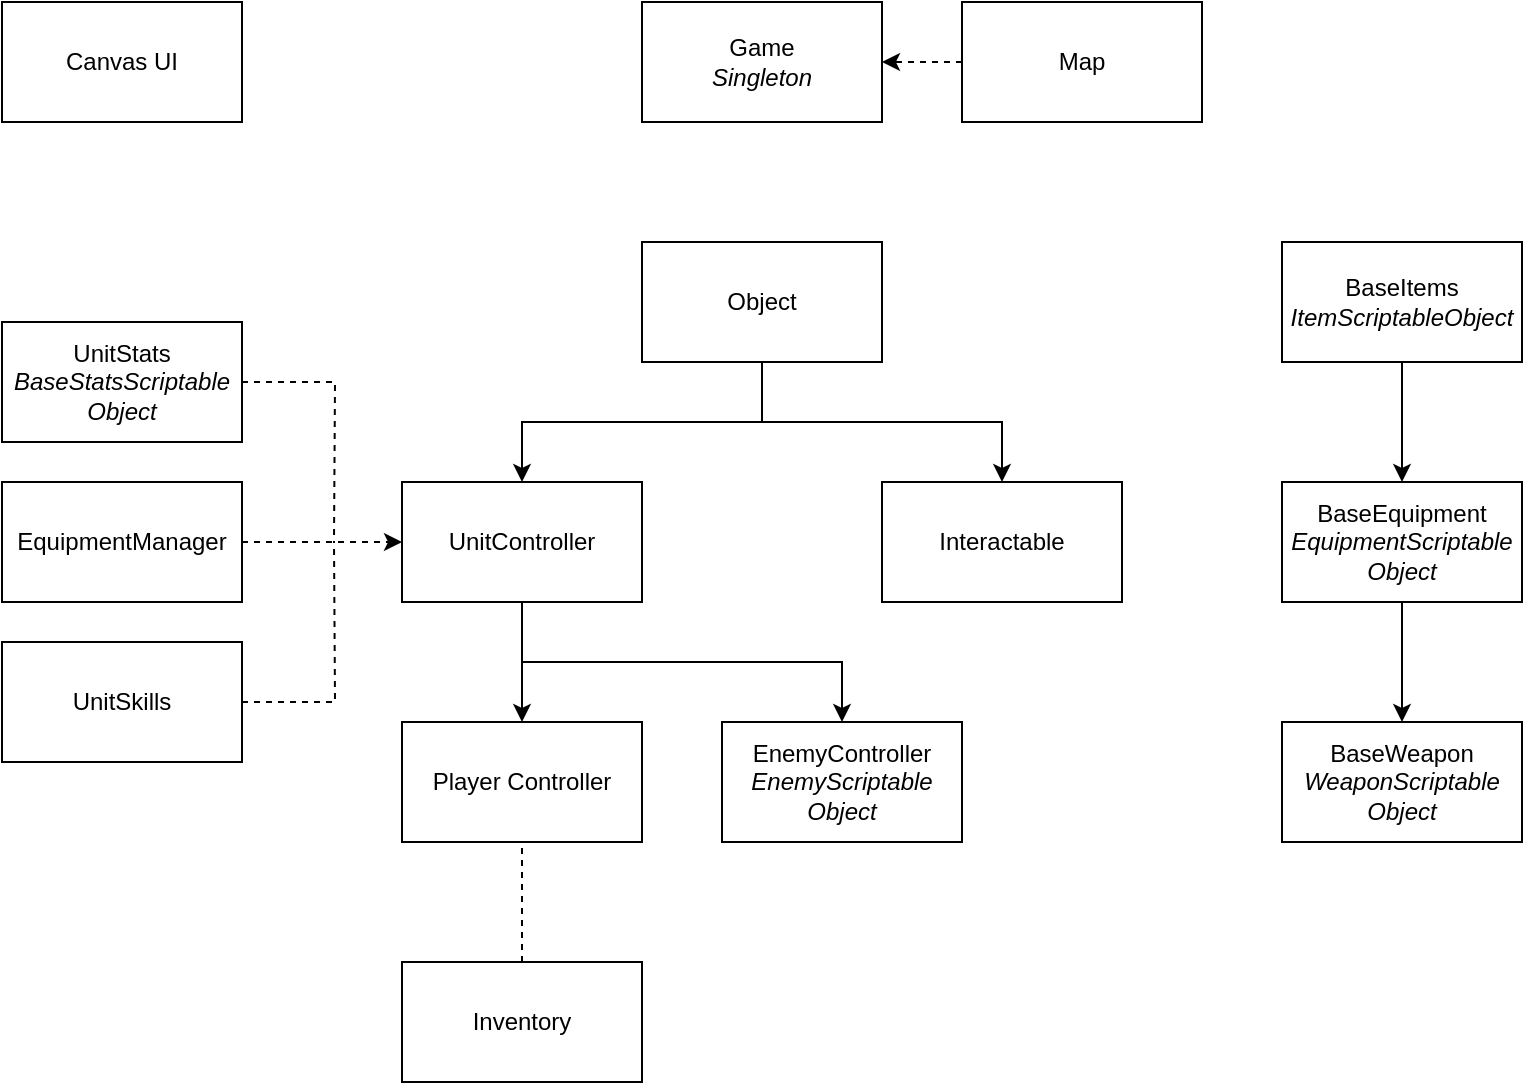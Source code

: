 <mxfile version="14.7.8" type="device"><diagram id="C5RBs43oDa-KdzZeNtuy" name="Page-1"><mxGraphModel dx="2062" dy="1112" grid="1" gridSize="10" guides="1" tooltips="1" connect="1" arrows="1" fold="1" page="1" pageScale="1" pageWidth="827" pageHeight="1169" math="0" shadow="0"><root><mxCell id="WIyWlLk6GJQsqaUBKTNV-0"/><mxCell id="WIyWlLk6GJQsqaUBKTNV-1" parent="WIyWlLk6GJQsqaUBKTNV-0"/><mxCell id="a_dnMppT55musiv5vYeH-0" value="Canvas UI" style="rounded=0;whiteSpace=wrap;html=1;" vertex="1" parent="WIyWlLk6GJQsqaUBKTNV-1"><mxGeometry x="34" y="80" width="120" height="60" as="geometry"/></mxCell><mxCell id="a_dnMppT55musiv5vYeH-26" style="edgeStyle=orthogonalEdgeStyle;rounded=0;orthogonalLoop=1;jettySize=auto;html=1;exitX=0;exitY=0.5;exitDx=0;exitDy=0;dashed=1;endArrow=classic;endFill=1;" edge="1" parent="WIyWlLk6GJQsqaUBKTNV-1" source="a_dnMppT55musiv5vYeH-1" target="a_dnMppT55musiv5vYeH-2"><mxGeometry relative="1" as="geometry"/></mxCell><mxCell id="a_dnMppT55musiv5vYeH-1" value="Map" style="rounded=0;whiteSpace=wrap;html=1;" vertex="1" parent="WIyWlLk6GJQsqaUBKTNV-1"><mxGeometry x="514" y="80" width="120" height="60" as="geometry"/></mxCell><mxCell id="a_dnMppT55musiv5vYeH-2" value="&lt;div&gt;Game&lt;/div&gt;&lt;div&gt;&lt;i&gt;Singleton&lt;/i&gt;&lt;br&gt;&lt;/div&gt;" style="rounded=0;whiteSpace=wrap;html=1;" vertex="1" parent="WIyWlLk6GJQsqaUBKTNV-1"><mxGeometry x="354" y="80" width="120" height="60" as="geometry"/></mxCell><mxCell id="a_dnMppT55musiv5vYeH-8" style="edgeStyle=orthogonalEdgeStyle;rounded=0;orthogonalLoop=1;jettySize=auto;html=1;exitX=0.5;exitY=1;exitDx=0;exitDy=0;entryX=0.5;entryY=0;entryDx=0;entryDy=0;" edge="1" parent="WIyWlLk6GJQsqaUBKTNV-1" source="a_dnMppT55musiv5vYeH-3" target="a_dnMppT55musiv5vYeH-4"><mxGeometry relative="1" as="geometry"/></mxCell><mxCell id="a_dnMppT55musiv5vYeH-9" style="edgeStyle=orthogonalEdgeStyle;rounded=0;orthogonalLoop=1;jettySize=auto;html=1;exitX=0.5;exitY=1;exitDx=0;exitDy=0;" edge="1" parent="WIyWlLk6GJQsqaUBKTNV-1" source="a_dnMppT55musiv5vYeH-3" target="a_dnMppT55musiv5vYeH-7"><mxGeometry relative="1" as="geometry"/></mxCell><mxCell id="a_dnMppT55musiv5vYeH-3" value="Object" style="rounded=0;whiteSpace=wrap;html=1;" vertex="1" parent="WIyWlLk6GJQsqaUBKTNV-1"><mxGeometry x="354" y="200" width="120" height="60" as="geometry"/></mxCell><mxCell id="a_dnMppT55musiv5vYeH-10" style="edgeStyle=orthogonalEdgeStyle;rounded=0;orthogonalLoop=1;jettySize=auto;html=1;exitX=0.5;exitY=1;exitDx=0;exitDy=0;entryX=0.5;entryY=0;entryDx=0;entryDy=0;" edge="1" parent="WIyWlLk6GJQsqaUBKTNV-1" source="a_dnMppT55musiv5vYeH-4" target="a_dnMppT55musiv5vYeH-5"><mxGeometry relative="1" as="geometry"/></mxCell><mxCell id="a_dnMppT55musiv5vYeH-11" style="edgeStyle=orthogonalEdgeStyle;rounded=0;orthogonalLoop=1;jettySize=auto;html=1;exitX=0.5;exitY=1;exitDx=0;exitDy=0;" edge="1" parent="WIyWlLk6GJQsqaUBKTNV-1" source="a_dnMppT55musiv5vYeH-4" target="a_dnMppT55musiv5vYeH-6"><mxGeometry relative="1" as="geometry"/></mxCell><mxCell id="a_dnMppT55musiv5vYeH-4" value="UnitController" style="rounded=0;whiteSpace=wrap;html=1;" vertex="1" parent="WIyWlLk6GJQsqaUBKTNV-1"><mxGeometry x="234" y="320" width="120" height="60" as="geometry"/></mxCell><mxCell id="a_dnMppT55musiv5vYeH-5" value="Player Controller" style="rounded=0;whiteSpace=wrap;html=1;" vertex="1" parent="WIyWlLk6GJQsqaUBKTNV-1"><mxGeometry x="234" y="440" width="120" height="60" as="geometry"/></mxCell><mxCell id="a_dnMppT55musiv5vYeH-6" value="&lt;div&gt;EnemyController&lt;/div&gt;&lt;div&gt;&lt;i&gt;EnemyScriptable&lt;/i&gt;&lt;/div&gt;&lt;div&gt;&lt;i&gt;Object&lt;br&gt;&lt;/i&gt;&lt;/div&gt;" style="rounded=0;whiteSpace=wrap;html=1;" vertex="1" parent="WIyWlLk6GJQsqaUBKTNV-1"><mxGeometry x="394" y="440" width="120" height="60" as="geometry"/></mxCell><mxCell id="a_dnMppT55musiv5vYeH-7" value="Interactable" style="rounded=0;whiteSpace=wrap;html=1;" vertex="1" parent="WIyWlLk6GJQsqaUBKTNV-1"><mxGeometry x="474" y="320" width="120" height="60" as="geometry"/></mxCell><mxCell id="a_dnMppT55musiv5vYeH-15" style="edgeStyle=orthogonalEdgeStyle;rounded=0;orthogonalLoop=1;jettySize=auto;html=1;exitX=0.5;exitY=1;exitDx=0;exitDy=0;entryX=0.5;entryY=0;entryDx=0;entryDy=0;" edge="1" parent="WIyWlLk6GJQsqaUBKTNV-1" source="a_dnMppT55musiv5vYeH-12" target="a_dnMppT55musiv5vYeH-13"><mxGeometry relative="1" as="geometry"/></mxCell><mxCell id="a_dnMppT55musiv5vYeH-12" value="&lt;div&gt;BaseItems&lt;/div&gt;&lt;i&gt;ItemScriptableObject&lt;/i&gt;" style="rounded=0;whiteSpace=wrap;html=1;" vertex="1" parent="WIyWlLk6GJQsqaUBKTNV-1"><mxGeometry x="674" y="200" width="120" height="60" as="geometry"/></mxCell><mxCell id="a_dnMppT55musiv5vYeH-16" style="edgeStyle=orthogonalEdgeStyle;rounded=0;orthogonalLoop=1;jettySize=auto;html=1;exitX=0.5;exitY=1;exitDx=0;exitDy=0;entryX=0.5;entryY=0;entryDx=0;entryDy=0;" edge="1" parent="WIyWlLk6GJQsqaUBKTNV-1" source="a_dnMppT55musiv5vYeH-13" target="a_dnMppT55musiv5vYeH-14"><mxGeometry relative="1" as="geometry"/></mxCell><mxCell id="a_dnMppT55musiv5vYeH-13" value="&lt;div&gt;BaseEquipment&lt;/div&gt;&lt;div&gt;&lt;i&gt;EquipmentScriptable&lt;/i&gt;&lt;/div&gt;&lt;div&gt;&lt;i&gt;Object&lt;/i&gt;&lt;/div&gt;" style="rounded=0;whiteSpace=wrap;html=1;" vertex="1" parent="WIyWlLk6GJQsqaUBKTNV-1"><mxGeometry x="674" y="320" width="120" height="60" as="geometry"/></mxCell><mxCell id="a_dnMppT55musiv5vYeH-14" value="&lt;div&gt;BaseWeapon&lt;/div&gt;&lt;div&gt;&lt;i&gt;Weapon&lt;/i&gt;&lt;i&gt;Scriptable&lt;/i&gt;&lt;i&gt;&lt;br&gt;&lt;/i&gt;&lt;/div&gt;&lt;div&gt;&lt;i&gt;Object&lt;/i&gt;&lt;/div&gt;" style="rounded=0;whiteSpace=wrap;html=1;" vertex="1" parent="WIyWlLk6GJQsqaUBKTNV-1"><mxGeometry x="674" y="440" width="120" height="60" as="geometry"/></mxCell><mxCell id="a_dnMppT55musiv5vYeH-31" style="edgeStyle=orthogonalEdgeStyle;rounded=0;orthogonalLoop=1;jettySize=auto;html=1;exitX=1;exitY=0.5;exitDx=0;exitDy=0;dashed=1;endArrow=none;endFill=0;" edge="1" parent="WIyWlLk6GJQsqaUBKTNV-1" source="a_dnMppT55musiv5vYeH-17"><mxGeometry relative="1" as="geometry"><mxPoint x="200" y="350" as="targetPoint"/></mxGeometry></mxCell><mxCell id="a_dnMppT55musiv5vYeH-17" value="&lt;div&gt;UnitStats&lt;/div&gt;&lt;div&gt;&lt;i&gt;BaseStatsScriptable&lt;/i&gt;&lt;/div&gt;&lt;div&gt;&lt;i&gt;Object&lt;/i&gt;&lt;br&gt;&lt;/div&gt;" style="rounded=0;whiteSpace=wrap;html=1;" vertex="1" parent="WIyWlLk6GJQsqaUBKTNV-1"><mxGeometry x="34" y="240" width="120" height="60" as="geometry"/></mxCell><mxCell id="a_dnMppT55musiv5vYeH-30" style="edgeStyle=orthogonalEdgeStyle;rounded=0;orthogonalLoop=1;jettySize=auto;html=1;exitX=1;exitY=0.5;exitDx=0;exitDy=0;dashed=1;endArrow=none;endFill=0;" edge="1" parent="WIyWlLk6GJQsqaUBKTNV-1" source="a_dnMppT55musiv5vYeH-18"><mxGeometry relative="1" as="geometry"><mxPoint x="200" y="350" as="targetPoint"/></mxGeometry></mxCell><mxCell id="a_dnMppT55musiv5vYeH-18" value="UnitSkills" style="rounded=0;whiteSpace=wrap;html=1;" vertex="1" parent="WIyWlLk6GJQsqaUBKTNV-1"><mxGeometry x="34" y="400" width="120" height="60" as="geometry"/></mxCell><mxCell id="a_dnMppT55musiv5vYeH-21" style="edgeStyle=orthogonalEdgeStyle;rounded=0;orthogonalLoop=1;jettySize=auto;html=1;exitX=1;exitY=0.5;exitDx=0;exitDy=0;dashed=1;endArrow=none;endFill=0;" edge="1" parent="WIyWlLk6GJQsqaUBKTNV-1" source="a_dnMppT55musiv5vYeH-19"><mxGeometry relative="1" as="geometry"><mxPoint x="154" y="350" as="targetPoint"/></mxGeometry></mxCell><mxCell id="a_dnMppT55musiv5vYeH-29" style="edgeStyle=orthogonalEdgeStyle;rounded=0;orthogonalLoop=1;jettySize=auto;html=1;exitX=1;exitY=0.5;exitDx=0;exitDy=0;entryX=0;entryY=0.5;entryDx=0;entryDy=0;dashed=1;endArrow=classic;endFill=1;" edge="1" parent="WIyWlLk6GJQsqaUBKTNV-1" source="a_dnMppT55musiv5vYeH-19" target="a_dnMppT55musiv5vYeH-4"><mxGeometry relative="1" as="geometry"/></mxCell><mxCell id="a_dnMppT55musiv5vYeH-19" value="EquipmentManager" style="rounded=0;whiteSpace=wrap;html=1;" vertex="1" parent="WIyWlLk6GJQsqaUBKTNV-1"><mxGeometry x="34" y="320" width="120" height="60" as="geometry"/></mxCell><mxCell id="a_dnMppT55musiv5vYeH-25" style="edgeStyle=orthogonalEdgeStyle;rounded=0;orthogonalLoop=1;jettySize=auto;html=1;exitX=0.5;exitY=0;exitDx=0;exitDy=0;entryX=0.5;entryY=1;entryDx=0;entryDy=0;dashed=1;endArrow=none;endFill=0;" edge="1" parent="WIyWlLk6GJQsqaUBKTNV-1" source="a_dnMppT55musiv5vYeH-24" target="a_dnMppT55musiv5vYeH-5"><mxGeometry relative="1" as="geometry"/></mxCell><mxCell id="a_dnMppT55musiv5vYeH-24" value="Inventory" style="rounded=0;whiteSpace=wrap;html=1;" vertex="1" parent="WIyWlLk6GJQsqaUBKTNV-1"><mxGeometry x="234" y="560" width="120" height="60" as="geometry"/></mxCell></root></mxGraphModel></diagram></mxfile>